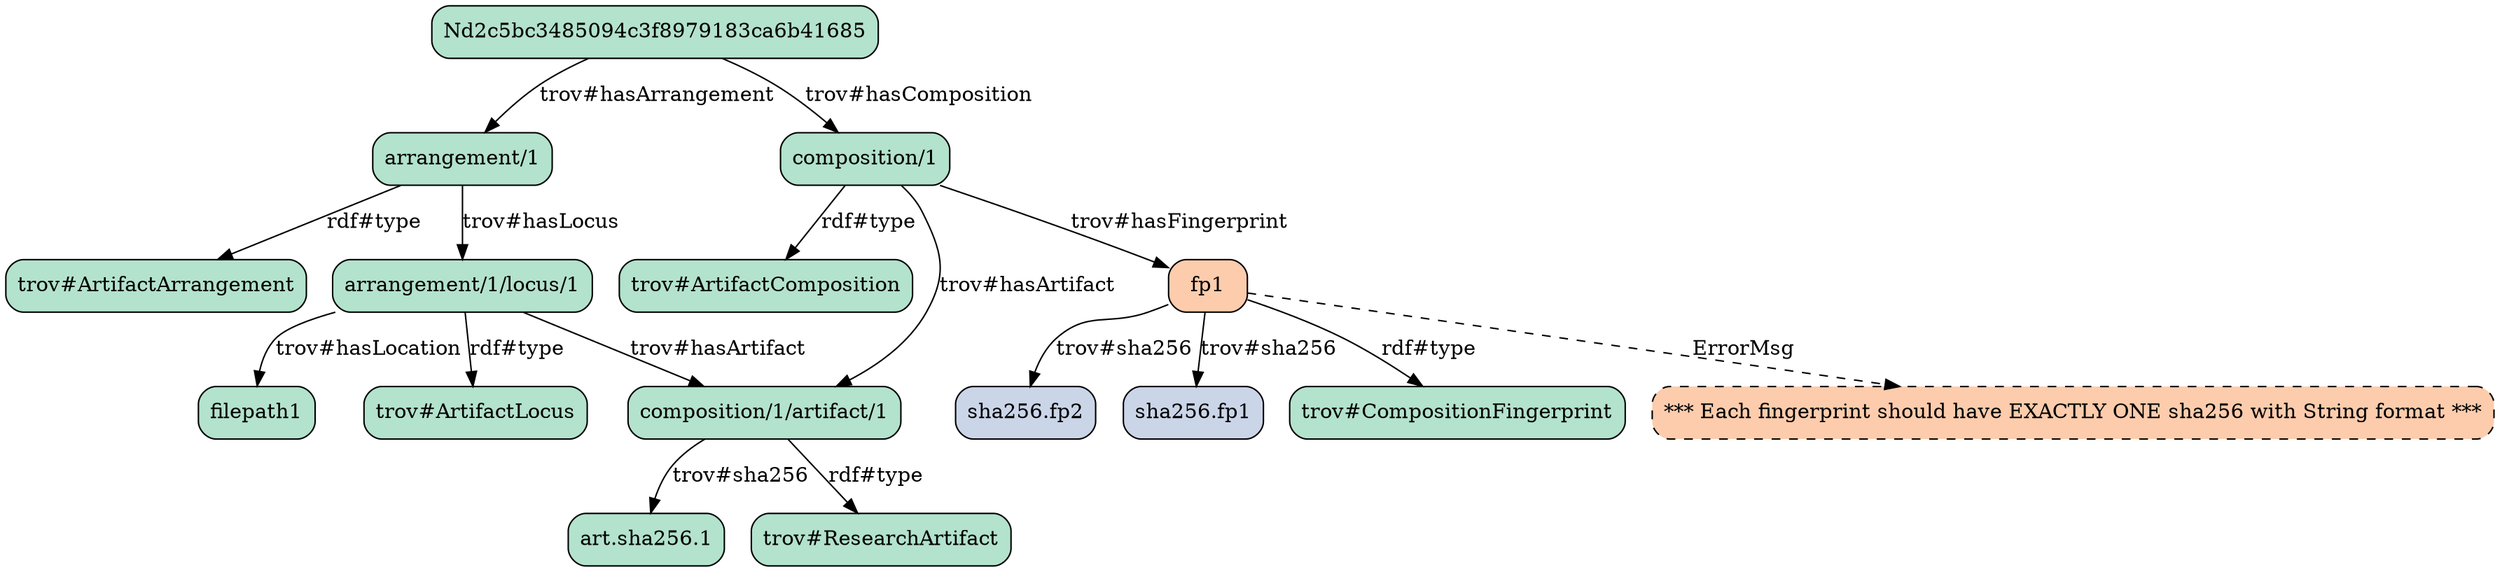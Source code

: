 strict digraph "" {
	"arrangement/1/locus/1"	[fillcolor="#b3e2cd",
		shape=box,
		style="filled, rounded"];
	"trov#ArtifactLocus"	[fillcolor="#b3e2cd",
		shape=box,
		style="filled, rounded"];
	"arrangement/1/locus/1" -> "trov#ArtifactLocus"	[label="rdf#type"];
	"composition/1/artifact/1"	[fillcolor="#b3e2cd",
		shape=box,
		style="filled, rounded"];
	"arrangement/1/locus/1" -> "composition/1/artifact/1"	[label="trov#hasArtifact"];
	filepath1	[fillcolor="#b3e2cd",
		shape=box,
		style="filled, rounded"];
	"arrangement/1/locus/1" -> filepath1	[label="trov#hasLocation"];
	fp1	[fillcolor="#fdccac",
		shape=box,
		style="filled, rounded"];
	"sha256.fp2"	[fillcolor="#cbd5e8",
		shape=box,
		style="filled, rounded"];
	fp1 -> "sha256.fp2"	[label="trov#sha256"];
	"sha256.fp1"	[fillcolor="#cbd5e8",
		shape=box,
		style="filled, rounded"];
	fp1 -> "sha256.fp1"	[label="trov#sha256"];
	"trov#CompositionFingerprint"	[fillcolor="#b3e2cd",
		shape=box,
		style="filled, rounded"];
	fp1 -> "trov#CompositionFingerprint"	[label="rdf#type"];
	"*** Each fingerprint should have EXACTLY ONE sha256 with String format ***"	[fillcolor="#fdccac",
		shape=box,
		style="filled, rounded, dashed"];
	fp1 -> "*** Each fingerprint should have EXACTLY ONE sha256 with String format ***"	[label=ErrorMsg,
		style=dashed];
	"arrangement/1"	[fillcolor="#b3e2cd",
		shape=box,
		style="filled, rounded"];
	"arrangement/1" -> "arrangement/1/locus/1"	[label="trov#hasLocus"];
	"trov#ArtifactArrangement"	[fillcolor="#b3e2cd",
		shape=box,
		style="filled, rounded"];
	"arrangement/1" -> "trov#ArtifactArrangement"	[label="rdf#type"];
	Nd2c5bc3485094c3f8979183ca6b41685	[fillcolor="#b3e2cd",
		shape=box,
		style="filled, rounded"];
	Nd2c5bc3485094c3f8979183ca6b41685 -> "arrangement/1"	[label="trov#hasArrangement"];
	"composition/1"	[fillcolor="#b3e2cd",
		shape=box,
		style="filled, rounded"];
	Nd2c5bc3485094c3f8979183ca6b41685 -> "composition/1"	[label="trov#hasComposition"];
	"composition/1" -> fp1	[label="trov#hasFingerprint"];
	"trov#ArtifactComposition"	[fillcolor="#b3e2cd",
		shape=box,
		style="filled, rounded"];
	"composition/1" -> "trov#ArtifactComposition"	[label="rdf#type"];
	"composition/1" -> "composition/1/artifact/1"	[label="trov#hasArtifact"];
	"art.sha256.1"	[fillcolor="#b3e2cd",
		shape=box,
		style="filled, rounded"];
	"composition/1/artifact/1" -> "art.sha256.1"	[label="trov#sha256"];
	"trov#ResearchArtifact"	[fillcolor="#b3e2cd",
		shape=box,
		style="filled, rounded"];
	"composition/1/artifact/1" -> "trov#ResearchArtifact"	[label="rdf#type"];
}
